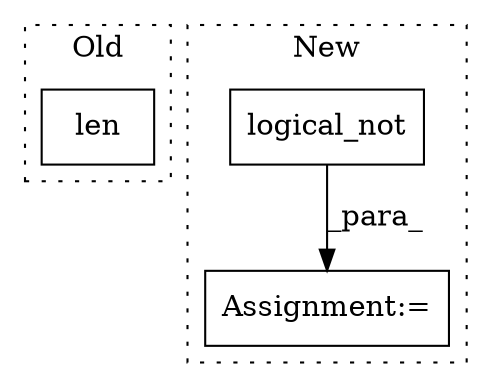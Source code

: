 digraph G {
subgraph cluster0 {
1 [label="len" a="32" s="6968,7038" l="4,1" shape="box"];
label = "Old";
style="dotted";
}
subgraph cluster1 {
2 [label="logical_not" a="32" s="9638,9669" l="12,1" shape="box"];
3 [label="Assignment:=" a="7" s="9607" l="1" shape="box"];
label = "New";
style="dotted";
}
2 -> 3 [label="_para_"];
}